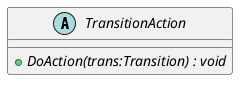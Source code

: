 @startuml
abstract class TransitionAction {
    + {abstract} DoAction(trans:Transition) : void
}
@enduml
